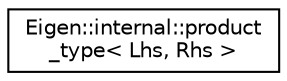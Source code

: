 digraph "Graphical Class Hierarchy"
{
  edge [fontname="Helvetica",fontsize="10",labelfontname="Helvetica",labelfontsize="10"];
  node [fontname="Helvetica",fontsize="10",shape=record];
  rankdir="LR";
  Node1 [label="Eigen::internal::product\l_type\< Lhs, Rhs \>",height=0.2,width=0.4,color="black", fillcolor="white", style="filled",URL="$struct_eigen_1_1internal_1_1product__type.html"];
}
